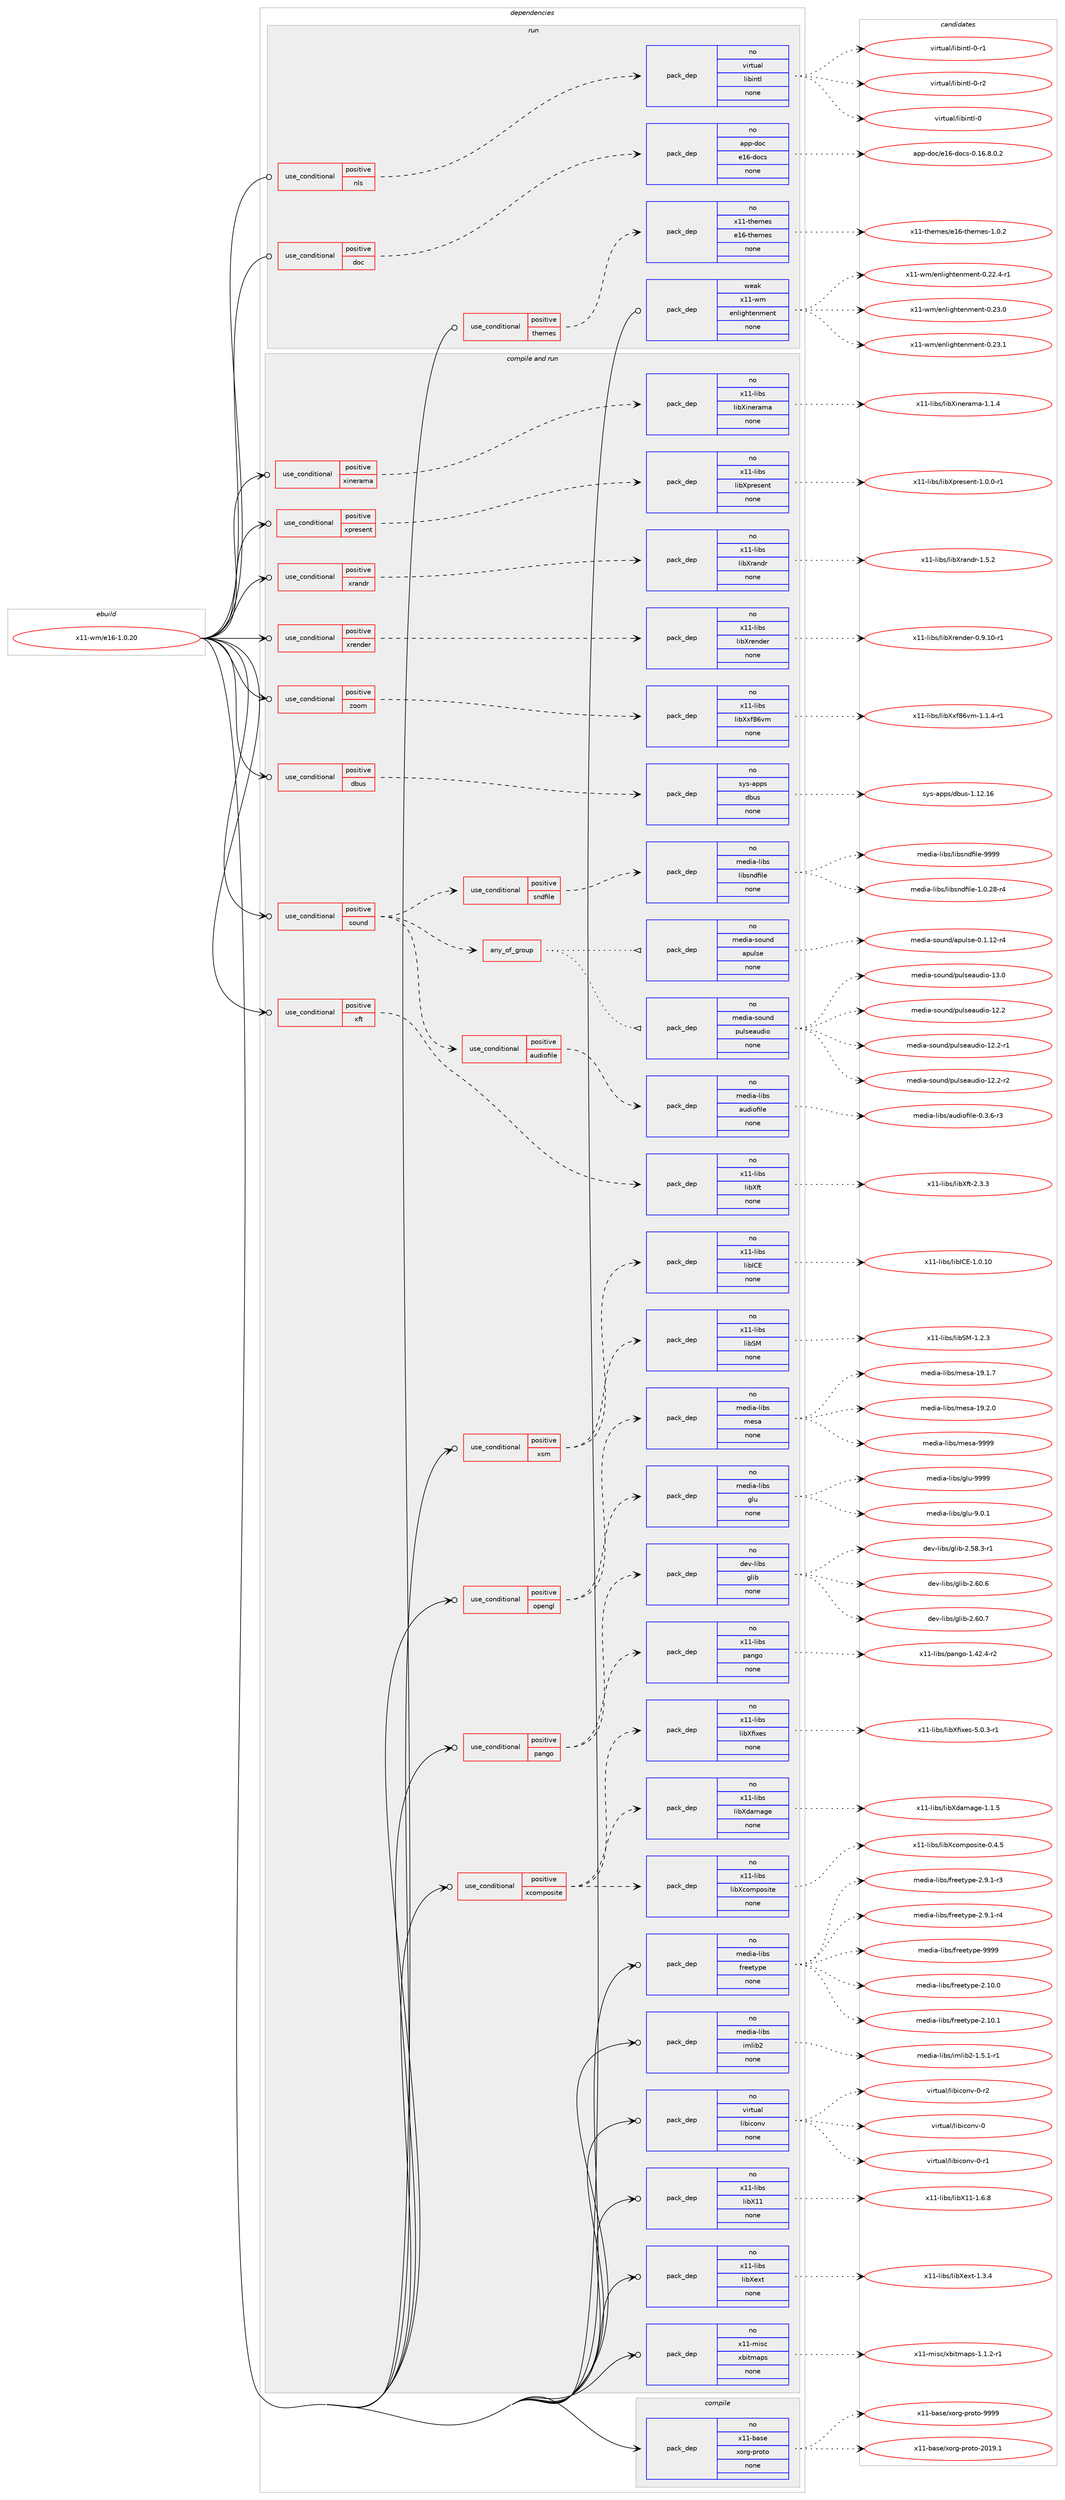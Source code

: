 digraph prolog {

# *************
# Graph options
# *************

newrank=true;
concentrate=true;
compound=true;
graph [rankdir=LR,fontname=Helvetica,fontsize=10,ranksep=1.5];#, ranksep=2.5, nodesep=0.2];
edge  [arrowhead=vee];
node  [fontname=Helvetica,fontsize=10];

# **********
# The ebuild
# **********

subgraph cluster_leftcol {
color=gray;
rank=same;
label=<<i>ebuild</i>>;
id [label="x11-wm/e16-1.0.20", color=red, width=4, href="../x11-wm/e16-1.0.20.svg"];
}

# ****************
# The dependencies
# ****************

subgraph cluster_midcol {
color=gray;
label=<<i>dependencies</i>>;
subgraph cluster_compile {
fillcolor="#eeeeee";
style=filled;
label=<<i>compile</i>>;
subgraph pack428 {
dependency506 [label=<<TABLE BORDER="0" CELLBORDER="1" CELLSPACING="0" CELLPADDING="4" WIDTH="220"><TR><TD ROWSPAN="6" CELLPADDING="30">pack_dep</TD></TR><TR><TD WIDTH="110">no</TD></TR><TR><TD>x11-base</TD></TR><TR><TD>xorg-proto</TD></TR><TR><TD>none</TD></TR><TR><TD></TD></TR></TABLE>>, shape=none, color=blue];
}
id:e -> dependency506:w [weight=20,style="solid",arrowhead="vee"];
}
subgraph cluster_compileandrun {
fillcolor="#eeeeee";
style=filled;
label=<<i>compile and run</i>>;
subgraph cond75 {
dependency507 [label=<<TABLE BORDER="0" CELLBORDER="1" CELLSPACING="0" CELLPADDING="4"><TR><TD ROWSPAN="3" CELLPADDING="10">use_conditional</TD></TR><TR><TD>positive</TD></TR><TR><TD>dbus</TD></TR></TABLE>>, shape=none, color=red];
subgraph pack429 {
dependency508 [label=<<TABLE BORDER="0" CELLBORDER="1" CELLSPACING="0" CELLPADDING="4" WIDTH="220"><TR><TD ROWSPAN="6" CELLPADDING="30">pack_dep</TD></TR><TR><TD WIDTH="110">no</TD></TR><TR><TD>sys-apps</TD></TR><TR><TD>dbus</TD></TR><TR><TD>none</TD></TR><TR><TD></TD></TR></TABLE>>, shape=none, color=blue];
}
dependency507:e -> dependency508:w [weight=20,style="dashed",arrowhead="vee"];
}
id:e -> dependency507:w [weight=20,style="solid",arrowhead="odotvee"];
subgraph cond76 {
dependency509 [label=<<TABLE BORDER="0" CELLBORDER="1" CELLSPACING="0" CELLPADDING="4"><TR><TD ROWSPAN="3" CELLPADDING="10">use_conditional</TD></TR><TR><TD>positive</TD></TR><TR><TD>opengl</TD></TR></TABLE>>, shape=none, color=red];
subgraph pack430 {
dependency510 [label=<<TABLE BORDER="0" CELLBORDER="1" CELLSPACING="0" CELLPADDING="4" WIDTH="220"><TR><TD ROWSPAN="6" CELLPADDING="30">pack_dep</TD></TR><TR><TD WIDTH="110">no</TD></TR><TR><TD>media-libs</TD></TR><TR><TD>glu</TD></TR><TR><TD>none</TD></TR><TR><TD></TD></TR></TABLE>>, shape=none, color=blue];
}
dependency509:e -> dependency510:w [weight=20,style="dashed",arrowhead="vee"];
subgraph pack431 {
dependency511 [label=<<TABLE BORDER="0" CELLBORDER="1" CELLSPACING="0" CELLPADDING="4" WIDTH="220"><TR><TD ROWSPAN="6" CELLPADDING="30">pack_dep</TD></TR><TR><TD WIDTH="110">no</TD></TR><TR><TD>media-libs</TD></TR><TR><TD>mesa</TD></TR><TR><TD>none</TD></TR><TR><TD></TD></TR></TABLE>>, shape=none, color=blue];
}
dependency509:e -> dependency511:w [weight=20,style="dashed",arrowhead="vee"];
}
id:e -> dependency509:w [weight=20,style="solid",arrowhead="odotvee"];
subgraph cond77 {
dependency512 [label=<<TABLE BORDER="0" CELLBORDER="1" CELLSPACING="0" CELLPADDING="4"><TR><TD ROWSPAN="3" CELLPADDING="10">use_conditional</TD></TR><TR><TD>positive</TD></TR><TR><TD>pango</TD></TR></TABLE>>, shape=none, color=red];
subgraph pack432 {
dependency513 [label=<<TABLE BORDER="0" CELLBORDER="1" CELLSPACING="0" CELLPADDING="4" WIDTH="220"><TR><TD ROWSPAN="6" CELLPADDING="30">pack_dep</TD></TR><TR><TD WIDTH="110">no</TD></TR><TR><TD>dev-libs</TD></TR><TR><TD>glib</TD></TR><TR><TD>none</TD></TR><TR><TD></TD></TR></TABLE>>, shape=none, color=blue];
}
dependency512:e -> dependency513:w [weight=20,style="dashed",arrowhead="vee"];
subgraph pack433 {
dependency514 [label=<<TABLE BORDER="0" CELLBORDER="1" CELLSPACING="0" CELLPADDING="4" WIDTH="220"><TR><TD ROWSPAN="6" CELLPADDING="30">pack_dep</TD></TR><TR><TD WIDTH="110">no</TD></TR><TR><TD>x11-libs</TD></TR><TR><TD>pango</TD></TR><TR><TD>none</TD></TR><TR><TD></TD></TR></TABLE>>, shape=none, color=blue];
}
dependency512:e -> dependency514:w [weight=20,style="dashed",arrowhead="vee"];
}
id:e -> dependency512:w [weight=20,style="solid",arrowhead="odotvee"];
subgraph cond78 {
dependency515 [label=<<TABLE BORDER="0" CELLBORDER="1" CELLSPACING="0" CELLPADDING="4"><TR><TD ROWSPAN="3" CELLPADDING="10">use_conditional</TD></TR><TR><TD>positive</TD></TR><TR><TD>sound</TD></TR></TABLE>>, shape=none, color=red];
subgraph any5 {
dependency516 [label=<<TABLE BORDER="0" CELLBORDER="1" CELLSPACING="0" CELLPADDING="4"><TR><TD CELLPADDING="10">any_of_group</TD></TR></TABLE>>, shape=none, color=red];subgraph pack434 {
dependency517 [label=<<TABLE BORDER="0" CELLBORDER="1" CELLSPACING="0" CELLPADDING="4" WIDTH="220"><TR><TD ROWSPAN="6" CELLPADDING="30">pack_dep</TD></TR><TR><TD WIDTH="110">no</TD></TR><TR><TD>media-sound</TD></TR><TR><TD>apulse</TD></TR><TR><TD>none</TD></TR><TR><TD></TD></TR></TABLE>>, shape=none, color=blue];
}
dependency516:e -> dependency517:w [weight=20,style="dotted",arrowhead="oinv"];
subgraph pack435 {
dependency518 [label=<<TABLE BORDER="0" CELLBORDER="1" CELLSPACING="0" CELLPADDING="4" WIDTH="220"><TR><TD ROWSPAN="6" CELLPADDING="30">pack_dep</TD></TR><TR><TD WIDTH="110">no</TD></TR><TR><TD>media-sound</TD></TR><TR><TD>pulseaudio</TD></TR><TR><TD>none</TD></TR><TR><TD></TD></TR></TABLE>>, shape=none, color=blue];
}
dependency516:e -> dependency518:w [weight=20,style="dotted",arrowhead="oinv"];
}
dependency515:e -> dependency516:w [weight=20,style="dashed",arrowhead="vee"];
subgraph cond79 {
dependency519 [label=<<TABLE BORDER="0" CELLBORDER="1" CELLSPACING="0" CELLPADDING="4"><TR><TD ROWSPAN="3" CELLPADDING="10">use_conditional</TD></TR><TR><TD>positive</TD></TR><TR><TD>sndfile</TD></TR></TABLE>>, shape=none, color=red];
subgraph pack436 {
dependency520 [label=<<TABLE BORDER="0" CELLBORDER="1" CELLSPACING="0" CELLPADDING="4" WIDTH="220"><TR><TD ROWSPAN="6" CELLPADDING="30">pack_dep</TD></TR><TR><TD WIDTH="110">no</TD></TR><TR><TD>media-libs</TD></TR><TR><TD>libsndfile</TD></TR><TR><TD>none</TD></TR><TR><TD></TD></TR></TABLE>>, shape=none, color=blue];
}
dependency519:e -> dependency520:w [weight=20,style="dashed",arrowhead="vee"];
}
dependency515:e -> dependency519:w [weight=20,style="dashed",arrowhead="vee"];
subgraph cond80 {
dependency521 [label=<<TABLE BORDER="0" CELLBORDER="1" CELLSPACING="0" CELLPADDING="4"><TR><TD ROWSPAN="3" CELLPADDING="10">use_conditional</TD></TR><TR><TD>positive</TD></TR><TR><TD>audiofile</TD></TR></TABLE>>, shape=none, color=red];
subgraph pack437 {
dependency522 [label=<<TABLE BORDER="0" CELLBORDER="1" CELLSPACING="0" CELLPADDING="4" WIDTH="220"><TR><TD ROWSPAN="6" CELLPADDING="30">pack_dep</TD></TR><TR><TD WIDTH="110">no</TD></TR><TR><TD>media-libs</TD></TR><TR><TD>audiofile</TD></TR><TR><TD>none</TD></TR><TR><TD></TD></TR></TABLE>>, shape=none, color=blue];
}
dependency521:e -> dependency522:w [weight=20,style="dashed",arrowhead="vee"];
}
dependency515:e -> dependency521:w [weight=20,style="dashed",arrowhead="vee"];
}
id:e -> dependency515:w [weight=20,style="solid",arrowhead="odotvee"];
subgraph cond81 {
dependency523 [label=<<TABLE BORDER="0" CELLBORDER="1" CELLSPACING="0" CELLPADDING="4"><TR><TD ROWSPAN="3" CELLPADDING="10">use_conditional</TD></TR><TR><TD>positive</TD></TR><TR><TD>xcomposite</TD></TR></TABLE>>, shape=none, color=red];
subgraph pack438 {
dependency524 [label=<<TABLE BORDER="0" CELLBORDER="1" CELLSPACING="0" CELLPADDING="4" WIDTH="220"><TR><TD ROWSPAN="6" CELLPADDING="30">pack_dep</TD></TR><TR><TD WIDTH="110">no</TD></TR><TR><TD>x11-libs</TD></TR><TR><TD>libXcomposite</TD></TR><TR><TD>none</TD></TR><TR><TD></TD></TR></TABLE>>, shape=none, color=blue];
}
dependency523:e -> dependency524:w [weight=20,style="dashed",arrowhead="vee"];
subgraph pack439 {
dependency525 [label=<<TABLE BORDER="0" CELLBORDER="1" CELLSPACING="0" CELLPADDING="4" WIDTH="220"><TR><TD ROWSPAN="6" CELLPADDING="30">pack_dep</TD></TR><TR><TD WIDTH="110">no</TD></TR><TR><TD>x11-libs</TD></TR><TR><TD>libXdamage</TD></TR><TR><TD>none</TD></TR><TR><TD></TD></TR></TABLE>>, shape=none, color=blue];
}
dependency523:e -> dependency525:w [weight=20,style="dashed",arrowhead="vee"];
subgraph pack440 {
dependency526 [label=<<TABLE BORDER="0" CELLBORDER="1" CELLSPACING="0" CELLPADDING="4" WIDTH="220"><TR><TD ROWSPAN="6" CELLPADDING="30">pack_dep</TD></TR><TR><TD WIDTH="110">no</TD></TR><TR><TD>x11-libs</TD></TR><TR><TD>libXfixes</TD></TR><TR><TD>none</TD></TR><TR><TD></TD></TR></TABLE>>, shape=none, color=blue];
}
dependency523:e -> dependency526:w [weight=20,style="dashed",arrowhead="vee"];
}
id:e -> dependency523:w [weight=20,style="solid",arrowhead="odotvee"];
subgraph cond82 {
dependency527 [label=<<TABLE BORDER="0" CELLBORDER="1" CELLSPACING="0" CELLPADDING="4"><TR><TD ROWSPAN="3" CELLPADDING="10">use_conditional</TD></TR><TR><TD>positive</TD></TR><TR><TD>xft</TD></TR></TABLE>>, shape=none, color=red];
subgraph pack441 {
dependency528 [label=<<TABLE BORDER="0" CELLBORDER="1" CELLSPACING="0" CELLPADDING="4" WIDTH="220"><TR><TD ROWSPAN="6" CELLPADDING="30">pack_dep</TD></TR><TR><TD WIDTH="110">no</TD></TR><TR><TD>x11-libs</TD></TR><TR><TD>libXft</TD></TR><TR><TD>none</TD></TR><TR><TD></TD></TR></TABLE>>, shape=none, color=blue];
}
dependency527:e -> dependency528:w [weight=20,style="dashed",arrowhead="vee"];
}
id:e -> dependency527:w [weight=20,style="solid",arrowhead="odotvee"];
subgraph cond83 {
dependency529 [label=<<TABLE BORDER="0" CELLBORDER="1" CELLSPACING="0" CELLPADDING="4"><TR><TD ROWSPAN="3" CELLPADDING="10">use_conditional</TD></TR><TR><TD>positive</TD></TR><TR><TD>xinerama</TD></TR></TABLE>>, shape=none, color=red];
subgraph pack442 {
dependency530 [label=<<TABLE BORDER="0" CELLBORDER="1" CELLSPACING="0" CELLPADDING="4" WIDTH="220"><TR><TD ROWSPAN="6" CELLPADDING="30">pack_dep</TD></TR><TR><TD WIDTH="110">no</TD></TR><TR><TD>x11-libs</TD></TR><TR><TD>libXinerama</TD></TR><TR><TD>none</TD></TR><TR><TD></TD></TR></TABLE>>, shape=none, color=blue];
}
dependency529:e -> dependency530:w [weight=20,style="dashed",arrowhead="vee"];
}
id:e -> dependency529:w [weight=20,style="solid",arrowhead="odotvee"];
subgraph cond84 {
dependency531 [label=<<TABLE BORDER="0" CELLBORDER="1" CELLSPACING="0" CELLPADDING="4"><TR><TD ROWSPAN="3" CELLPADDING="10">use_conditional</TD></TR><TR><TD>positive</TD></TR><TR><TD>xpresent</TD></TR></TABLE>>, shape=none, color=red];
subgraph pack443 {
dependency532 [label=<<TABLE BORDER="0" CELLBORDER="1" CELLSPACING="0" CELLPADDING="4" WIDTH="220"><TR><TD ROWSPAN="6" CELLPADDING="30">pack_dep</TD></TR><TR><TD WIDTH="110">no</TD></TR><TR><TD>x11-libs</TD></TR><TR><TD>libXpresent</TD></TR><TR><TD>none</TD></TR><TR><TD></TD></TR></TABLE>>, shape=none, color=blue];
}
dependency531:e -> dependency532:w [weight=20,style="dashed",arrowhead="vee"];
}
id:e -> dependency531:w [weight=20,style="solid",arrowhead="odotvee"];
subgraph cond85 {
dependency533 [label=<<TABLE BORDER="0" CELLBORDER="1" CELLSPACING="0" CELLPADDING="4"><TR><TD ROWSPAN="3" CELLPADDING="10">use_conditional</TD></TR><TR><TD>positive</TD></TR><TR><TD>xrandr</TD></TR></TABLE>>, shape=none, color=red];
subgraph pack444 {
dependency534 [label=<<TABLE BORDER="0" CELLBORDER="1" CELLSPACING="0" CELLPADDING="4" WIDTH="220"><TR><TD ROWSPAN="6" CELLPADDING="30">pack_dep</TD></TR><TR><TD WIDTH="110">no</TD></TR><TR><TD>x11-libs</TD></TR><TR><TD>libXrandr</TD></TR><TR><TD>none</TD></TR><TR><TD></TD></TR></TABLE>>, shape=none, color=blue];
}
dependency533:e -> dependency534:w [weight=20,style="dashed",arrowhead="vee"];
}
id:e -> dependency533:w [weight=20,style="solid",arrowhead="odotvee"];
subgraph cond86 {
dependency535 [label=<<TABLE BORDER="0" CELLBORDER="1" CELLSPACING="0" CELLPADDING="4"><TR><TD ROWSPAN="3" CELLPADDING="10">use_conditional</TD></TR><TR><TD>positive</TD></TR><TR><TD>xrender</TD></TR></TABLE>>, shape=none, color=red];
subgraph pack445 {
dependency536 [label=<<TABLE BORDER="0" CELLBORDER="1" CELLSPACING="0" CELLPADDING="4" WIDTH="220"><TR><TD ROWSPAN="6" CELLPADDING="30">pack_dep</TD></TR><TR><TD WIDTH="110">no</TD></TR><TR><TD>x11-libs</TD></TR><TR><TD>libXrender</TD></TR><TR><TD>none</TD></TR><TR><TD></TD></TR></TABLE>>, shape=none, color=blue];
}
dependency535:e -> dependency536:w [weight=20,style="dashed",arrowhead="vee"];
}
id:e -> dependency535:w [weight=20,style="solid",arrowhead="odotvee"];
subgraph cond87 {
dependency537 [label=<<TABLE BORDER="0" CELLBORDER="1" CELLSPACING="0" CELLPADDING="4"><TR><TD ROWSPAN="3" CELLPADDING="10">use_conditional</TD></TR><TR><TD>positive</TD></TR><TR><TD>xsm</TD></TR></TABLE>>, shape=none, color=red];
subgraph pack446 {
dependency538 [label=<<TABLE BORDER="0" CELLBORDER="1" CELLSPACING="0" CELLPADDING="4" WIDTH="220"><TR><TD ROWSPAN="6" CELLPADDING="30">pack_dep</TD></TR><TR><TD WIDTH="110">no</TD></TR><TR><TD>x11-libs</TD></TR><TR><TD>libICE</TD></TR><TR><TD>none</TD></TR><TR><TD></TD></TR></TABLE>>, shape=none, color=blue];
}
dependency537:e -> dependency538:w [weight=20,style="dashed",arrowhead="vee"];
subgraph pack447 {
dependency539 [label=<<TABLE BORDER="0" CELLBORDER="1" CELLSPACING="0" CELLPADDING="4" WIDTH="220"><TR><TD ROWSPAN="6" CELLPADDING="30">pack_dep</TD></TR><TR><TD WIDTH="110">no</TD></TR><TR><TD>x11-libs</TD></TR><TR><TD>libSM</TD></TR><TR><TD>none</TD></TR><TR><TD></TD></TR></TABLE>>, shape=none, color=blue];
}
dependency537:e -> dependency539:w [weight=20,style="dashed",arrowhead="vee"];
}
id:e -> dependency537:w [weight=20,style="solid",arrowhead="odotvee"];
subgraph cond88 {
dependency540 [label=<<TABLE BORDER="0" CELLBORDER="1" CELLSPACING="0" CELLPADDING="4"><TR><TD ROWSPAN="3" CELLPADDING="10">use_conditional</TD></TR><TR><TD>positive</TD></TR><TR><TD>zoom</TD></TR></TABLE>>, shape=none, color=red];
subgraph pack448 {
dependency541 [label=<<TABLE BORDER="0" CELLBORDER="1" CELLSPACING="0" CELLPADDING="4" WIDTH="220"><TR><TD ROWSPAN="6" CELLPADDING="30">pack_dep</TD></TR><TR><TD WIDTH="110">no</TD></TR><TR><TD>x11-libs</TD></TR><TR><TD>libXxf86vm</TD></TR><TR><TD>none</TD></TR><TR><TD></TD></TR></TABLE>>, shape=none, color=blue];
}
dependency540:e -> dependency541:w [weight=20,style="dashed",arrowhead="vee"];
}
id:e -> dependency540:w [weight=20,style="solid",arrowhead="odotvee"];
subgraph pack449 {
dependency542 [label=<<TABLE BORDER="0" CELLBORDER="1" CELLSPACING="0" CELLPADDING="4" WIDTH="220"><TR><TD ROWSPAN="6" CELLPADDING="30">pack_dep</TD></TR><TR><TD WIDTH="110">no</TD></TR><TR><TD>media-libs</TD></TR><TR><TD>freetype</TD></TR><TR><TD>none</TD></TR><TR><TD></TD></TR></TABLE>>, shape=none, color=blue];
}
id:e -> dependency542:w [weight=20,style="solid",arrowhead="odotvee"];
subgraph pack450 {
dependency543 [label=<<TABLE BORDER="0" CELLBORDER="1" CELLSPACING="0" CELLPADDING="4" WIDTH="220"><TR><TD ROWSPAN="6" CELLPADDING="30">pack_dep</TD></TR><TR><TD WIDTH="110">no</TD></TR><TR><TD>media-libs</TD></TR><TR><TD>imlib2</TD></TR><TR><TD>none</TD></TR><TR><TD></TD></TR></TABLE>>, shape=none, color=blue];
}
id:e -> dependency543:w [weight=20,style="solid",arrowhead="odotvee"];
subgraph pack451 {
dependency544 [label=<<TABLE BORDER="0" CELLBORDER="1" CELLSPACING="0" CELLPADDING="4" WIDTH="220"><TR><TD ROWSPAN="6" CELLPADDING="30">pack_dep</TD></TR><TR><TD WIDTH="110">no</TD></TR><TR><TD>virtual</TD></TR><TR><TD>libiconv</TD></TR><TR><TD>none</TD></TR><TR><TD></TD></TR></TABLE>>, shape=none, color=blue];
}
id:e -> dependency544:w [weight=20,style="solid",arrowhead="odotvee"];
subgraph pack452 {
dependency545 [label=<<TABLE BORDER="0" CELLBORDER="1" CELLSPACING="0" CELLPADDING="4" WIDTH="220"><TR><TD ROWSPAN="6" CELLPADDING="30">pack_dep</TD></TR><TR><TD WIDTH="110">no</TD></TR><TR><TD>x11-libs</TD></TR><TR><TD>libX11</TD></TR><TR><TD>none</TD></TR><TR><TD></TD></TR></TABLE>>, shape=none, color=blue];
}
id:e -> dependency545:w [weight=20,style="solid",arrowhead="odotvee"];
subgraph pack453 {
dependency546 [label=<<TABLE BORDER="0" CELLBORDER="1" CELLSPACING="0" CELLPADDING="4" WIDTH="220"><TR><TD ROWSPAN="6" CELLPADDING="30">pack_dep</TD></TR><TR><TD WIDTH="110">no</TD></TR><TR><TD>x11-libs</TD></TR><TR><TD>libXext</TD></TR><TR><TD>none</TD></TR><TR><TD></TD></TR></TABLE>>, shape=none, color=blue];
}
id:e -> dependency546:w [weight=20,style="solid",arrowhead="odotvee"];
subgraph pack454 {
dependency547 [label=<<TABLE BORDER="0" CELLBORDER="1" CELLSPACING="0" CELLPADDING="4" WIDTH="220"><TR><TD ROWSPAN="6" CELLPADDING="30">pack_dep</TD></TR><TR><TD WIDTH="110">no</TD></TR><TR><TD>x11-misc</TD></TR><TR><TD>xbitmaps</TD></TR><TR><TD>none</TD></TR><TR><TD></TD></TR></TABLE>>, shape=none, color=blue];
}
id:e -> dependency547:w [weight=20,style="solid",arrowhead="odotvee"];
}
subgraph cluster_run {
fillcolor="#eeeeee";
style=filled;
label=<<i>run</i>>;
subgraph cond89 {
dependency548 [label=<<TABLE BORDER="0" CELLBORDER="1" CELLSPACING="0" CELLPADDING="4"><TR><TD ROWSPAN="3" CELLPADDING="10">use_conditional</TD></TR><TR><TD>positive</TD></TR><TR><TD>doc</TD></TR></TABLE>>, shape=none, color=red];
subgraph pack455 {
dependency549 [label=<<TABLE BORDER="0" CELLBORDER="1" CELLSPACING="0" CELLPADDING="4" WIDTH="220"><TR><TD ROWSPAN="6" CELLPADDING="30">pack_dep</TD></TR><TR><TD WIDTH="110">no</TD></TR><TR><TD>app-doc</TD></TR><TR><TD>e16-docs</TD></TR><TR><TD>none</TD></TR><TR><TD></TD></TR></TABLE>>, shape=none, color=blue];
}
dependency548:e -> dependency549:w [weight=20,style="dashed",arrowhead="vee"];
}
id:e -> dependency548:w [weight=20,style="solid",arrowhead="odot"];
subgraph cond90 {
dependency550 [label=<<TABLE BORDER="0" CELLBORDER="1" CELLSPACING="0" CELLPADDING="4"><TR><TD ROWSPAN="3" CELLPADDING="10">use_conditional</TD></TR><TR><TD>positive</TD></TR><TR><TD>nls</TD></TR></TABLE>>, shape=none, color=red];
subgraph pack456 {
dependency551 [label=<<TABLE BORDER="0" CELLBORDER="1" CELLSPACING="0" CELLPADDING="4" WIDTH="220"><TR><TD ROWSPAN="6" CELLPADDING="30">pack_dep</TD></TR><TR><TD WIDTH="110">no</TD></TR><TR><TD>virtual</TD></TR><TR><TD>libintl</TD></TR><TR><TD>none</TD></TR><TR><TD></TD></TR></TABLE>>, shape=none, color=blue];
}
dependency550:e -> dependency551:w [weight=20,style="dashed",arrowhead="vee"];
}
id:e -> dependency550:w [weight=20,style="solid",arrowhead="odot"];
subgraph cond91 {
dependency552 [label=<<TABLE BORDER="0" CELLBORDER="1" CELLSPACING="0" CELLPADDING="4"><TR><TD ROWSPAN="3" CELLPADDING="10">use_conditional</TD></TR><TR><TD>positive</TD></TR><TR><TD>themes</TD></TR></TABLE>>, shape=none, color=red];
subgraph pack457 {
dependency553 [label=<<TABLE BORDER="0" CELLBORDER="1" CELLSPACING="0" CELLPADDING="4" WIDTH="220"><TR><TD ROWSPAN="6" CELLPADDING="30">pack_dep</TD></TR><TR><TD WIDTH="110">no</TD></TR><TR><TD>x11-themes</TD></TR><TR><TD>e16-themes</TD></TR><TR><TD>none</TD></TR><TR><TD></TD></TR></TABLE>>, shape=none, color=blue];
}
dependency552:e -> dependency553:w [weight=20,style="dashed",arrowhead="vee"];
}
id:e -> dependency552:w [weight=20,style="solid",arrowhead="odot"];
subgraph pack458 {
dependency554 [label=<<TABLE BORDER="0" CELLBORDER="1" CELLSPACING="0" CELLPADDING="4" WIDTH="220"><TR><TD ROWSPAN="6" CELLPADDING="30">pack_dep</TD></TR><TR><TD WIDTH="110">weak</TD></TR><TR><TD>x11-wm</TD></TR><TR><TD>enlightenment</TD></TR><TR><TD>none</TD></TR><TR><TD></TD></TR></TABLE>>, shape=none, color=blue];
}
id:e -> dependency554:w [weight=20,style="solid",arrowhead="odot"];
}
}

# **************
# The candidates
# **************

subgraph cluster_choices {
rank=same;
color=gray;
label=<<i>candidates</i>>;

subgraph choice428 {
color=black;
nodesep=1;
choice1204949459897115101471201111141034511211411111611145504849574649 [label="x11-base/xorg-proto-2019.1", color=red, width=4,href="../x11-base/xorg-proto-2019.1.svg"];
choice120494945989711510147120111114103451121141111161114557575757 [label="x11-base/xorg-proto-9999", color=red, width=4,href="../x11-base/xorg-proto-9999.svg"];
dependency506:e -> choice1204949459897115101471201111141034511211411111611145504849574649:w [style=dotted,weight="100"];
dependency506:e -> choice120494945989711510147120111114103451121141111161114557575757:w [style=dotted,weight="100"];
}
subgraph choice429 {
color=black;
nodesep=1;
choice115121115459711211211547100981171154549464950464954 [label="sys-apps/dbus-1.12.16", color=red, width=4,href="../sys-apps/dbus-1.12.16.svg"];
dependency508:e -> choice115121115459711211211547100981171154549464950464954:w [style=dotted,weight="100"];
}
subgraph choice430 {
color=black;
nodesep=1;
choice10910110010597451081059811547103108117455746484649 [label="media-libs/glu-9.0.1", color=red, width=4,href="../media-libs/glu-9.0.1.svg"];
choice109101100105974510810598115471031081174557575757 [label="media-libs/glu-9999", color=red, width=4,href="../media-libs/glu-9999.svg"];
dependency510:e -> choice10910110010597451081059811547103108117455746484649:w [style=dotted,weight="100"];
dependency510:e -> choice109101100105974510810598115471031081174557575757:w [style=dotted,weight="100"];
}
subgraph choice431 {
color=black;
nodesep=1;
choice109101100105974510810598115471091011159745495746494655 [label="media-libs/mesa-19.1.7", color=red, width=4,href="../media-libs/mesa-19.1.7.svg"];
choice109101100105974510810598115471091011159745495746504648 [label="media-libs/mesa-19.2.0", color=red, width=4,href="../media-libs/mesa-19.2.0.svg"];
choice10910110010597451081059811547109101115974557575757 [label="media-libs/mesa-9999", color=red, width=4,href="../media-libs/mesa-9999.svg"];
dependency511:e -> choice109101100105974510810598115471091011159745495746494655:w [style=dotted,weight="100"];
dependency511:e -> choice109101100105974510810598115471091011159745495746504648:w [style=dotted,weight="100"];
dependency511:e -> choice10910110010597451081059811547109101115974557575757:w [style=dotted,weight="100"];
}
subgraph choice432 {
color=black;
nodesep=1;
choice10010111845108105981154710310810598455046535646514511449 [label="dev-libs/glib-2.58.3-r1", color=red, width=4,href="../dev-libs/glib-2.58.3-r1.svg"];
choice1001011184510810598115471031081059845504654484654 [label="dev-libs/glib-2.60.6", color=red, width=4,href="../dev-libs/glib-2.60.6.svg"];
choice1001011184510810598115471031081059845504654484655 [label="dev-libs/glib-2.60.7", color=red, width=4,href="../dev-libs/glib-2.60.7.svg"];
dependency513:e -> choice10010111845108105981154710310810598455046535646514511449:w [style=dotted,weight="100"];
dependency513:e -> choice1001011184510810598115471031081059845504654484654:w [style=dotted,weight="100"];
dependency513:e -> choice1001011184510810598115471031081059845504654484655:w [style=dotted,weight="100"];
}
subgraph choice433 {
color=black;
nodesep=1;
choice120494945108105981154711297110103111454946525046524511450 [label="x11-libs/pango-1.42.4-r2", color=red, width=4,href="../x11-libs/pango-1.42.4-r2.svg"];
dependency514:e -> choice120494945108105981154711297110103111454946525046524511450:w [style=dotted,weight="100"];
}
subgraph choice434 {
color=black;
nodesep=1;
choice10910110010597451151111171101004797112117108115101454846494649504511452 [label="media-sound/apulse-0.1.12-r4", color=red, width=4,href="../media-sound/apulse-0.1.12-r4.svg"];
dependency517:e -> choice10910110010597451151111171101004797112117108115101454846494649504511452:w [style=dotted,weight="100"];
}
subgraph choice435 {
color=black;
nodesep=1;
choice109101100105974511511111711010047112117108115101971171001051114549504650 [label="media-sound/pulseaudio-12.2", color=red, width=4,href="../media-sound/pulseaudio-12.2.svg"];
choice1091011001059745115111117110100471121171081151019711710010511145495046504511449 [label="media-sound/pulseaudio-12.2-r1", color=red, width=4,href="../media-sound/pulseaudio-12.2-r1.svg"];
choice1091011001059745115111117110100471121171081151019711710010511145495046504511450 [label="media-sound/pulseaudio-12.2-r2", color=red, width=4,href="../media-sound/pulseaudio-12.2-r2.svg"];
choice109101100105974511511111711010047112117108115101971171001051114549514648 [label="media-sound/pulseaudio-13.0", color=red, width=4,href="../media-sound/pulseaudio-13.0.svg"];
dependency518:e -> choice109101100105974511511111711010047112117108115101971171001051114549504650:w [style=dotted,weight="100"];
dependency518:e -> choice1091011001059745115111117110100471121171081151019711710010511145495046504511449:w [style=dotted,weight="100"];
dependency518:e -> choice1091011001059745115111117110100471121171081151019711710010511145495046504511450:w [style=dotted,weight="100"];
dependency518:e -> choice109101100105974511511111711010047112117108115101971171001051114549514648:w [style=dotted,weight="100"];
}
subgraph choice436 {
color=black;
nodesep=1;
choice1091011001059745108105981154710810598115110100102105108101454946484650564511452 [label="media-libs/libsndfile-1.0.28-r4", color=red, width=4,href="../media-libs/libsndfile-1.0.28-r4.svg"];
choice10910110010597451081059811547108105981151101001021051081014557575757 [label="media-libs/libsndfile-9999", color=red, width=4,href="../media-libs/libsndfile-9999.svg"];
dependency520:e -> choice1091011001059745108105981154710810598115110100102105108101454946484650564511452:w [style=dotted,weight="100"];
dependency520:e -> choice10910110010597451081059811547108105981151101001021051081014557575757:w [style=dotted,weight="100"];
}
subgraph choice437 {
color=black;
nodesep=1;
choice10910110010597451081059811547971171001051111021051081014548465146544511451 [label="media-libs/audiofile-0.3.6-r3", color=red, width=4,href="../media-libs/audiofile-0.3.6-r3.svg"];
dependency522:e -> choice10910110010597451081059811547971171001051111021051081014548465146544511451:w [style=dotted,weight="100"];
}
subgraph choice438 {
color=black;
nodesep=1;
choice1204949451081059811547108105988899111109112111115105116101454846524653 [label="x11-libs/libXcomposite-0.4.5", color=red, width=4,href="../x11-libs/libXcomposite-0.4.5.svg"];
dependency524:e -> choice1204949451081059811547108105988899111109112111115105116101454846524653:w [style=dotted,weight="100"];
}
subgraph choice439 {
color=black;
nodesep=1;
choice120494945108105981154710810598881009710997103101454946494653 [label="x11-libs/libXdamage-1.1.5", color=red, width=4,href="../x11-libs/libXdamage-1.1.5.svg"];
dependency525:e -> choice120494945108105981154710810598881009710997103101454946494653:w [style=dotted,weight="100"];
}
subgraph choice440 {
color=black;
nodesep=1;
choice120494945108105981154710810598881021051201011154553464846514511449 [label="x11-libs/libXfixes-5.0.3-r1", color=red, width=4,href="../x11-libs/libXfixes-5.0.3-r1.svg"];
dependency526:e -> choice120494945108105981154710810598881021051201011154553464846514511449:w [style=dotted,weight="100"];
}
subgraph choice441 {
color=black;
nodesep=1;
choice12049494510810598115471081059888102116455046514651 [label="x11-libs/libXft-2.3.3", color=red, width=4,href="../x11-libs/libXft-2.3.3.svg"];
dependency528:e -> choice12049494510810598115471081059888102116455046514651:w [style=dotted,weight="100"];
}
subgraph choice442 {
color=black;
nodesep=1;
choice120494945108105981154710810598881051101011149710997454946494652 [label="x11-libs/libXinerama-1.1.4", color=red, width=4,href="../x11-libs/libXinerama-1.1.4.svg"];
dependency530:e -> choice120494945108105981154710810598881051101011149710997454946494652:w [style=dotted,weight="100"];
}
subgraph choice443 {
color=black;
nodesep=1;
choice120494945108105981154710810598881121141011151011101164549464846484511449 [label="x11-libs/libXpresent-1.0.0-r1", color=red, width=4,href="../x11-libs/libXpresent-1.0.0-r1.svg"];
dependency532:e -> choice120494945108105981154710810598881121141011151011101164549464846484511449:w [style=dotted,weight="100"];
}
subgraph choice444 {
color=black;
nodesep=1;
choice1204949451081059811547108105988811497110100114454946534650 [label="x11-libs/libXrandr-1.5.2", color=red, width=4,href="../x11-libs/libXrandr-1.5.2.svg"];
dependency534:e -> choice1204949451081059811547108105988811497110100114454946534650:w [style=dotted,weight="100"];
}
subgraph choice445 {
color=black;
nodesep=1;
choice12049494510810598115471081059888114101110100101114454846574649484511449 [label="x11-libs/libXrender-0.9.10-r1", color=red, width=4,href="../x11-libs/libXrender-0.9.10-r1.svg"];
dependency536:e -> choice12049494510810598115471081059888114101110100101114454846574649484511449:w [style=dotted,weight="100"];
}
subgraph choice446 {
color=black;
nodesep=1;
choice12049494510810598115471081059873676945494648464948 [label="x11-libs/libICE-1.0.10", color=red, width=4,href="../x11-libs/libICE-1.0.10.svg"];
dependency538:e -> choice12049494510810598115471081059873676945494648464948:w [style=dotted,weight="100"];
}
subgraph choice447 {
color=black;
nodesep=1;
choice1204949451081059811547108105988377454946504651 [label="x11-libs/libSM-1.2.3", color=red, width=4,href="../x11-libs/libSM-1.2.3.svg"];
dependency539:e -> choice1204949451081059811547108105988377454946504651:w [style=dotted,weight="100"];
}
subgraph choice448 {
color=black;
nodesep=1;
choice1204949451081059811547108105988812010256541181094549464946524511449 [label="x11-libs/libXxf86vm-1.1.4-r1", color=red, width=4,href="../x11-libs/libXxf86vm-1.1.4-r1.svg"];
dependency541:e -> choice1204949451081059811547108105988812010256541181094549464946524511449:w [style=dotted,weight="100"];
}
subgraph choice449 {
color=black;
nodesep=1;
choice1091011001059745108105981154710211410110111612111210145504649484648 [label="media-libs/freetype-2.10.0", color=red, width=4,href="../media-libs/freetype-2.10.0.svg"];
choice1091011001059745108105981154710211410110111612111210145504649484649 [label="media-libs/freetype-2.10.1", color=red, width=4,href="../media-libs/freetype-2.10.1.svg"];
choice109101100105974510810598115471021141011011161211121014550465746494511451 [label="media-libs/freetype-2.9.1-r3", color=red, width=4,href="../media-libs/freetype-2.9.1-r3.svg"];
choice109101100105974510810598115471021141011011161211121014550465746494511452 [label="media-libs/freetype-2.9.1-r4", color=red, width=4,href="../media-libs/freetype-2.9.1-r4.svg"];
choice109101100105974510810598115471021141011011161211121014557575757 [label="media-libs/freetype-9999", color=red, width=4,href="../media-libs/freetype-9999.svg"];
dependency542:e -> choice1091011001059745108105981154710211410110111612111210145504649484648:w [style=dotted,weight="100"];
dependency542:e -> choice1091011001059745108105981154710211410110111612111210145504649484649:w [style=dotted,weight="100"];
dependency542:e -> choice109101100105974510810598115471021141011011161211121014550465746494511451:w [style=dotted,weight="100"];
dependency542:e -> choice109101100105974510810598115471021141011011161211121014550465746494511452:w [style=dotted,weight="100"];
dependency542:e -> choice109101100105974510810598115471021141011011161211121014557575757:w [style=dotted,weight="100"];
}
subgraph choice450 {
color=black;
nodesep=1;
choice1091011001059745108105981154710510910810598504549465346494511449 [label="media-libs/imlib2-1.5.1-r1", color=red, width=4,href="../media-libs/imlib2-1.5.1-r1.svg"];
dependency543:e -> choice1091011001059745108105981154710510910810598504549465346494511449:w [style=dotted,weight="100"];
}
subgraph choice451 {
color=black;
nodesep=1;
choice118105114116117971084710810598105991111101184548 [label="virtual/libiconv-0", color=red, width=4,href="../virtual/libiconv-0.svg"];
choice1181051141161179710847108105981059911111011845484511449 [label="virtual/libiconv-0-r1", color=red, width=4,href="../virtual/libiconv-0-r1.svg"];
choice1181051141161179710847108105981059911111011845484511450 [label="virtual/libiconv-0-r2", color=red, width=4,href="../virtual/libiconv-0-r2.svg"];
dependency544:e -> choice118105114116117971084710810598105991111101184548:w [style=dotted,weight="100"];
dependency544:e -> choice1181051141161179710847108105981059911111011845484511449:w [style=dotted,weight="100"];
dependency544:e -> choice1181051141161179710847108105981059911111011845484511450:w [style=dotted,weight="100"];
}
subgraph choice452 {
color=black;
nodesep=1;
choice120494945108105981154710810598884949454946544656 [label="x11-libs/libX11-1.6.8", color=red, width=4,href="../x11-libs/libX11-1.6.8.svg"];
dependency545:e -> choice120494945108105981154710810598884949454946544656:w [style=dotted,weight="100"];
}
subgraph choice453 {
color=black;
nodesep=1;
choice12049494510810598115471081059888101120116454946514652 [label="x11-libs/libXext-1.3.4", color=red, width=4,href="../x11-libs/libXext-1.3.4.svg"];
dependency546:e -> choice12049494510810598115471081059888101120116454946514652:w [style=dotted,weight="100"];
}
subgraph choice454 {
color=black;
nodesep=1;
choice120494945109105115994712098105116109971121154549464946504511449 [label="x11-misc/xbitmaps-1.1.2-r1", color=red, width=4,href="../x11-misc/xbitmaps-1.1.2-r1.svg"];
dependency547:e -> choice120494945109105115994712098105116109971121154549464946504511449:w [style=dotted,weight="100"];
}
subgraph choice455 {
color=black;
nodesep=1;
choice97112112451001119947101495445100111991154548464954465646484650 [label="app-doc/e16-docs-0.16.8.0.2", color=red, width=4,href="../app-doc/e16-docs-0.16.8.0.2.svg"];
dependency549:e -> choice97112112451001119947101495445100111991154548464954465646484650:w [style=dotted,weight="100"];
}
subgraph choice456 {
color=black;
nodesep=1;
choice1181051141161179710847108105981051101161084548 [label="virtual/libintl-0", color=red, width=4,href="../virtual/libintl-0.svg"];
choice11810511411611797108471081059810511011610845484511449 [label="virtual/libintl-0-r1", color=red, width=4,href="../virtual/libintl-0-r1.svg"];
choice11810511411611797108471081059810511011610845484511450 [label="virtual/libintl-0-r2", color=red, width=4,href="../virtual/libintl-0-r2.svg"];
dependency551:e -> choice1181051141161179710847108105981051101161084548:w [style=dotted,weight="100"];
dependency551:e -> choice11810511411611797108471081059810511011610845484511449:w [style=dotted,weight="100"];
dependency551:e -> choice11810511411611797108471081059810511011610845484511450:w [style=dotted,weight="100"];
}
subgraph choice457 {
color=black;
nodesep=1;
choice12049494511610410110910111547101495445116104101109101115454946484650 [label="x11-themes/e16-themes-1.0.2", color=red, width=4,href="../x11-themes/e16-themes-1.0.2.svg"];
dependency553:e -> choice12049494511610410110910111547101495445116104101109101115454946484650:w [style=dotted,weight="100"];
}
subgraph choice458 {
color=black;
nodesep=1;
choice12049494511910947101110108105103104116101110109101110116454846505046524511449 [label="x11-wm/enlightenment-0.22.4-r1", color=red, width=4,href="../x11-wm/enlightenment-0.22.4-r1.svg"];
choice1204949451191094710111010810510310411610111010910111011645484650514648 [label="x11-wm/enlightenment-0.23.0", color=red, width=4,href="../x11-wm/enlightenment-0.23.0.svg"];
choice1204949451191094710111010810510310411610111010910111011645484650514649 [label="x11-wm/enlightenment-0.23.1", color=red, width=4,href="../x11-wm/enlightenment-0.23.1.svg"];
dependency554:e -> choice12049494511910947101110108105103104116101110109101110116454846505046524511449:w [style=dotted,weight="100"];
dependency554:e -> choice1204949451191094710111010810510310411610111010910111011645484650514648:w [style=dotted,weight="100"];
dependency554:e -> choice1204949451191094710111010810510310411610111010910111011645484650514649:w [style=dotted,weight="100"];
}
}

}
